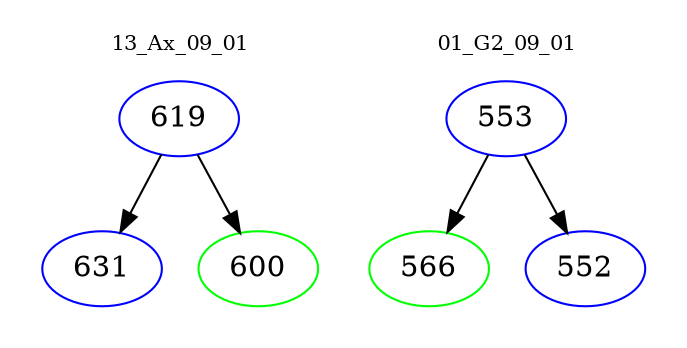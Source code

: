digraph{
subgraph cluster_0 {
color = white
label = "13_Ax_09_01";
fontsize=10;
T0_619 [label="619", color="blue"]
T0_619 -> T0_631 [color="black"]
T0_631 [label="631", color="blue"]
T0_619 -> T0_600 [color="black"]
T0_600 [label="600", color="green"]
}
subgraph cluster_1 {
color = white
label = "01_G2_09_01";
fontsize=10;
T1_553 [label="553", color="blue"]
T1_553 -> T1_566 [color="black"]
T1_566 [label="566", color="green"]
T1_553 -> T1_552 [color="black"]
T1_552 [label="552", color="blue"]
}
}
